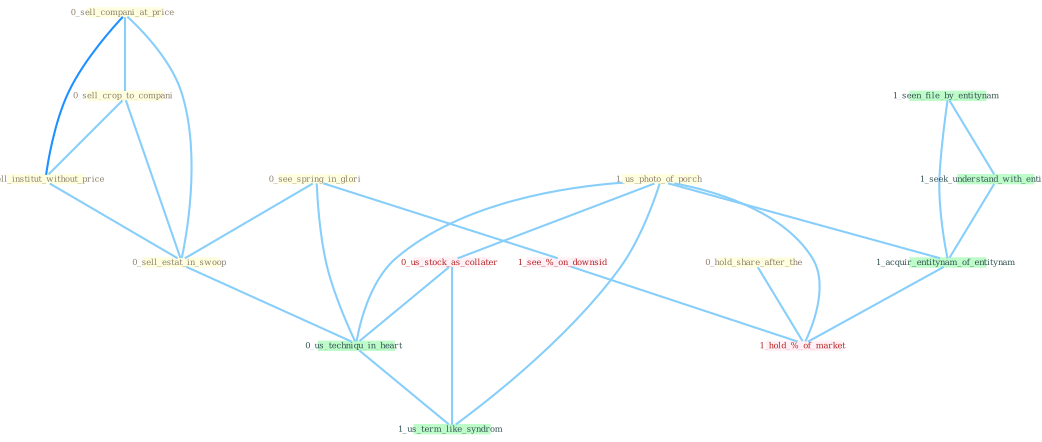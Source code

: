 Graph G{ 
    node
    [shape=polygon,style=filled,width=.5,height=.06,color="#BDFCC9",fixedsize=true,fontsize=4,
    fontcolor="#2f4f4f"];
    {node
    [color="#ffffe0", fontcolor="#8b7d6b"] "0_sell_compani_at_price " "0_see_spring_in_glori " "1_us_photo_of_porch " "0_sell_crop_to_compani " "0_sell_institut_without_price " "0_hold_share_after_the " "0_sell_estat_in_swoop "}
{node [color="#fff0f5", fontcolor="#b22222"] "0_us_stock_as_collater " "1_see_%_on_downsid " "1_hold_%_of_market "}
edge [color="#B0E2FF"];

	"0_sell_compani_at_price " -- "0_sell_crop_to_compani " [w="1", color="#87cefa" ];
	"0_sell_compani_at_price " -- "0_sell_institut_without_price " [w="2", color="#1e90ff" , len=0.8];
	"0_sell_compani_at_price " -- "0_sell_estat_in_swoop " [w="1", color="#87cefa" ];
	"0_see_spring_in_glori " -- "0_sell_estat_in_swoop " [w="1", color="#87cefa" ];
	"0_see_spring_in_glori " -- "0_us_techniqu_in_heart " [w="1", color="#87cefa" ];
	"0_see_spring_in_glori " -- "1_see_%_on_downsid " [w="1", color="#87cefa" ];
	"1_us_photo_of_porch " -- "0_us_stock_as_collater " [w="1", color="#87cefa" ];
	"1_us_photo_of_porch " -- "1_acquir_entitynam_of_entitynam " [w="1", color="#87cefa" ];
	"1_us_photo_of_porch " -- "0_us_techniqu_in_heart " [w="1", color="#87cefa" ];
	"1_us_photo_of_porch " -- "1_us_term_like_syndrom " [w="1", color="#87cefa" ];
	"1_us_photo_of_porch " -- "1_hold_%_of_market " [w="1", color="#87cefa" ];
	"0_sell_crop_to_compani " -- "0_sell_institut_without_price " [w="1", color="#87cefa" ];
	"0_sell_crop_to_compani " -- "0_sell_estat_in_swoop " [w="1", color="#87cefa" ];
	"0_sell_institut_without_price " -- "0_sell_estat_in_swoop " [w="1", color="#87cefa" ];
	"0_hold_share_after_the " -- "1_hold_%_of_market " [w="1", color="#87cefa" ];
	"0_sell_estat_in_swoop " -- "0_us_techniqu_in_heart " [w="1", color="#87cefa" ];
	"1_seen_file_by_entitynam " -- "1_seek_understand_with_entitynam " [w="1", color="#87cefa" ];
	"1_seen_file_by_entitynam " -- "1_acquir_entitynam_of_entitynam " [w="1", color="#87cefa" ];
	"0_us_stock_as_collater " -- "0_us_techniqu_in_heart " [w="1", color="#87cefa" ];
	"0_us_stock_as_collater " -- "1_us_term_like_syndrom " [w="1", color="#87cefa" ];
	"1_seek_understand_with_entitynam " -- "1_acquir_entitynam_of_entitynam " [w="1", color="#87cefa" ];
	"1_acquir_entitynam_of_entitynam " -- "1_hold_%_of_market " [w="1", color="#87cefa" ];
	"0_us_techniqu_in_heart " -- "1_us_term_like_syndrom " [w="1", color="#87cefa" ];
	"1_see_%_on_downsid " -- "1_hold_%_of_market " [w="1", color="#87cefa" ];
}